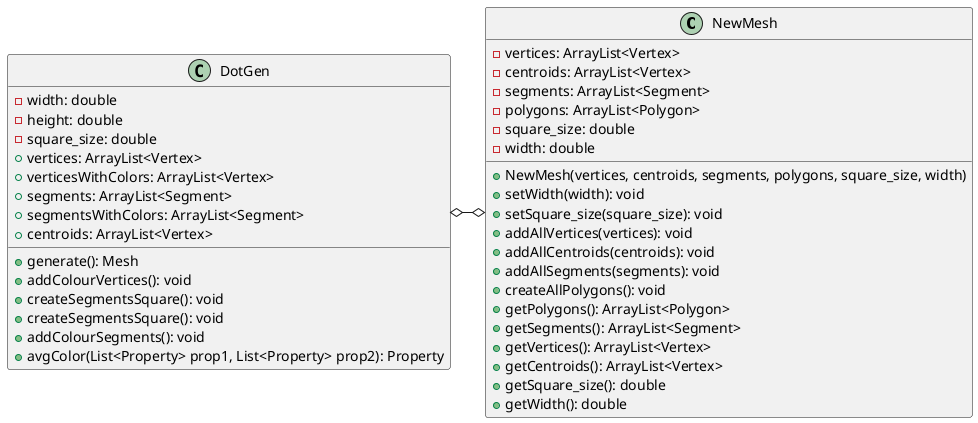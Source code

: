@startuml
'https://plantuml.com/sequence-diagram

class NewMesh{

- vertices: ArrayList<Vertex>
- centroids: ArrayList<Vertex>
- segments: ArrayList<Segment>
- polygons: ArrayList<Polygon>
- square_size: double
- width: double


+ NewMesh(vertices, centroids, segments, polygons, square_size, width)
+ setWidth(width): void
+ setSquare_size(square_size): void
+ addAllVertices(vertices): void
+ addAllCentroids(centroids): void
+ addAllSegments(segments): void
+ createAllPolygons(): void
+ getPolygons(): ArrayList<Polygon>
+ getSegments(): ArrayList<Segment>
+ getVertices(): ArrayList<Vertex>
+ getCentroids(): ArrayList<Vertex>
+ getSquare_size(): double
+ getWidth(): double

}

class DotGen{

- width: double
- height: double
- square_size: double
+ vertices: ArrayList<Vertex>
+ verticesWithColors: ArrayList<Vertex>
+ segments: ArrayList<Segment>
+ segmentsWithColors: ArrayList<Segment>
+ centroids: ArrayList<Vertex>

+ generate(): Mesh
+ addColourVertices(): void
+ createSegmentsSquare(): void
+ createSegmentsSquare(): void
+ addColourSegments(): void
+ avgColor(List<Property> prop1, List<Property> prop2): Property

}

DotGen o-o NewMesh

@enduml